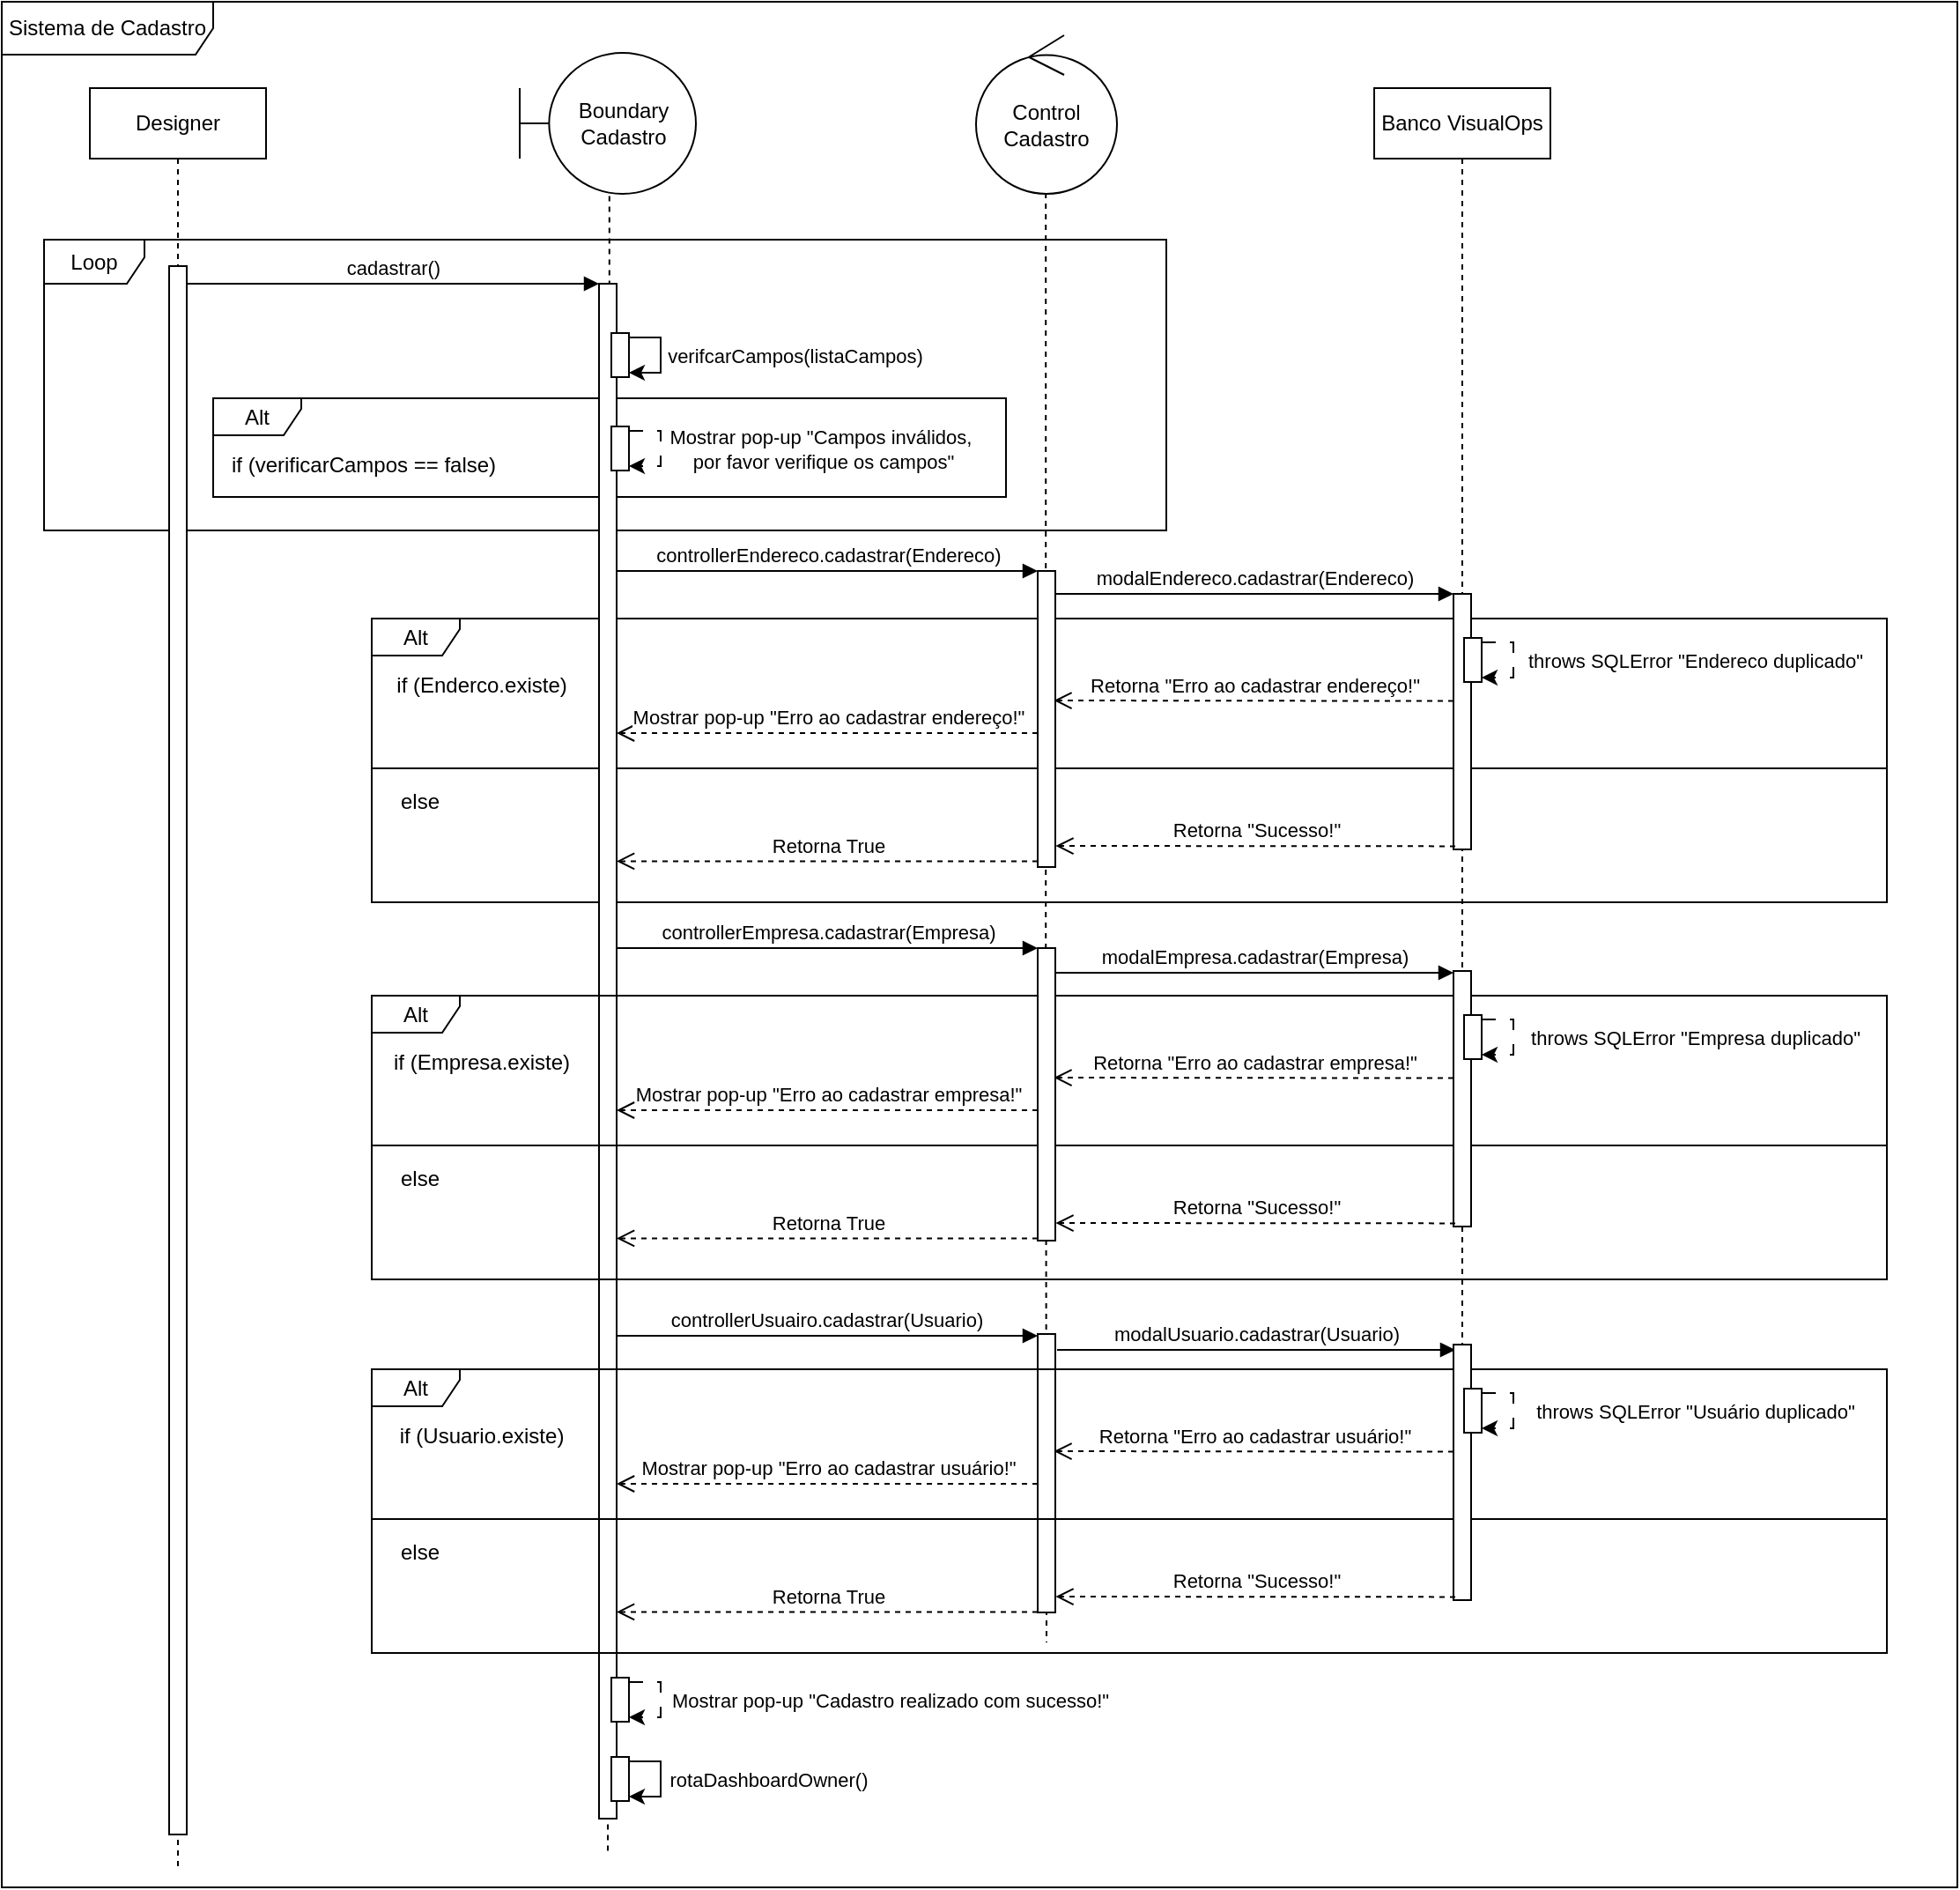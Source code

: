 <mxfile version="24.4.4" type="github">
  <diagram name="Page-1" id="2YBvvXClWsGukQMizWep">
    <mxGraphModel dx="2685" dy="1071" grid="1" gridSize="10" guides="1" tooltips="1" connect="1" arrows="1" fold="1" page="1" pageScale="1" pageWidth="850" pageHeight="1100" math="0" shadow="0">
      <root>
        <mxCell id="0" />
        <mxCell id="1" parent="0" />
        <mxCell id="_uDLiPHI1aGH4ykzQ4B9-1" value="" style="line;strokeWidth=1;fillColor=none;align=left;verticalAlign=middle;spacingTop=-1;spacingLeft=3;spacingRight=3;rotatable=0;labelPosition=right;points=[];portConstraint=eastwest;strokeColor=inherit;" vertex="1" parent="1">
          <mxGeometry x="-370" y="441" width="860" height="8" as="geometry" />
        </mxCell>
        <mxCell id="_uDLiPHI1aGH4ykzQ4B9-2" value="Alt" style="shape=umlFrame;whiteSpace=wrap;html=1;pointerEvents=0;width=50;height=21;" vertex="1" parent="1">
          <mxGeometry x="-370" y="360" width="860" height="161" as="geometry" />
        </mxCell>
        <mxCell id="_uDLiPHI1aGH4ykzQ4B9-3" value="Loop" style="shape=umlFrame;whiteSpace=wrap;html=1;pointerEvents=0;width=57;height=25;" vertex="1" parent="1">
          <mxGeometry x="-556" y="145" width="637" height="165" as="geometry" />
        </mxCell>
        <mxCell id="_uDLiPHI1aGH4ykzQ4B9-4" value="Alt" style="shape=umlFrame;whiteSpace=wrap;html=1;pointerEvents=0;width=50;height=21;" vertex="1" parent="1">
          <mxGeometry x="-460" y="235" width="450" height="56" as="geometry" />
        </mxCell>
        <mxCell id="_uDLiPHI1aGH4ykzQ4B9-5" style="edgeStyle=orthogonalEdgeStyle;rounded=0;orthogonalLoop=1;jettySize=auto;html=1;dashed=1;endArrow=none;endFill=0;exitX=0.509;exitY=1.015;exitDx=0;exitDy=0;exitPerimeter=0;" edge="1" parent="1" source="_uDLiPHI1aGH4ykzQ4B9-9">
          <mxGeometry relative="1" as="geometry">
            <mxPoint x="-236" y="1061" as="targetPoint" />
            <mxPoint x="-236" y="150.0" as="sourcePoint" />
          </mxGeometry>
        </mxCell>
        <mxCell id="_uDLiPHI1aGH4ykzQ4B9-6" value="Designer" style="shape=umlLifeline;perimeter=lifelinePerimeter;whiteSpace=wrap;html=1;container=0;dropTarget=0;collapsible=0;recursiveResize=0;outlineConnect=0;portConstraint=eastwest;newEdgeStyle={&quot;edgeStyle&quot;:&quot;elbowEdgeStyle&quot;,&quot;elbow&quot;:&quot;vertical&quot;,&quot;curved&quot;:0,&quot;rounded&quot;:0};" vertex="1" parent="1">
          <mxGeometry x="-530" y="59" width="100" height="1011" as="geometry" />
        </mxCell>
        <mxCell id="_uDLiPHI1aGH4ykzQ4B9-7" value="cadastrar()" style="html=1;verticalAlign=bottom;endArrow=block;edgeStyle=elbowEdgeStyle;elbow=vertical;curved=0;rounded=0;" edge="1" parent="1" source="_uDLiPHI1aGH4ykzQ4B9-8" target="_uDLiPHI1aGH4ykzQ4B9-22">
          <mxGeometry relative="1" as="geometry">
            <mxPoint x="-375" y="180" as="sourcePoint" />
            <Array as="points">
              <mxPoint x="-390" y="170" />
            </Array>
          </mxGeometry>
        </mxCell>
        <mxCell id="_uDLiPHI1aGH4ykzQ4B9-8" value="" style="html=1;points=[];perimeter=orthogonalPerimeter;outlineConnect=0;targetShapes=umlLifeline;portConstraint=eastwest;newEdgeStyle={&quot;edgeStyle&quot;:&quot;elbowEdgeStyle&quot;,&quot;elbow&quot;:&quot;vertical&quot;,&quot;curved&quot;:0,&quot;rounded&quot;:0};" vertex="1" parent="1">
          <mxGeometry x="-485" y="160" width="10" height="890" as="geometry" />
        </mxCell>
        <mxCell id="_uDLiPHI1aGH4ykzQ4B9-9" value="Boundary Cadastro" style="shape=umlBoundary;whiteSpace=wrap;html=1;" vertex="1" parent="1">
          <mxGeometry x="-286" y="39" width="100" height="80" as="geometry" />
        </mxCell>
        <mxCell id="_uDLiPHI1aGH4ykzQ4B9-10" style="edgeStyle=orthogonalEdgeStyle;rounded=0;orthogonalLoop=1;jettySize=auto;html=1;dashed=1;endArrow=none;endFill=0;exitX=0.495;exitY=0.995;exitDx=0;exitDy=0;exitPerimeter=0;" edge="1" parent="1" source="_uDLiPHI1aGH4ykzQ4B9-11">
          <mxGeometry relative="1" as="geometry">
            <mxPoint x="13" y="941" as="targetPoint" />
            <mxPoint x="13.0" y="150.0" as="sourcePoint" />
          </mxGeometry>
        </mxCell>
        <mxCell id="_uDLiPHI1aGH4ykzQ4B9-11" value="Control Cadastro" style="ellipse;shape=umlControl;whiteSpace=wrap;html=1;" vertex="1" parent="1">
          <mxGeometry x="-27" y="29" width="80" height="90" as="geometry" />
        </mxCell>
        <mxCell id="_uDLiPHI1aGH4ykzQ4B9-12" value="Sistema de Cadastro" style="shape=umlFrame;whiteSpace=wrap;html=1;pointerEvents=0;width=120;height=30;" vertex="1" parent="1">
          <mxGeometry x="-580" y="10" width="1110" height="1070" as="geometry" />
        </mxCell>
        <mxCell id="_uDLiPHI1aGH4ykzQ4B9-13" value="Retorna True" style="html=1;verticalAlign=bottom;endArrow=open;dashed=1;endSize=8;edgeStyle=elbowEdgeStyle;elbow=vertical;curved=0;rounded=0;" edge="1" parent="1">
          <mxGeometry relative="1" as="geometry">
            <mxPoint x="-231" y="497.72" as="targetPoint" />
            <Array as="points">
              <mxPoint x="-136" y="497.72" />
            </Array>
            <mxPoint x="8" y="497.72" as="sourcePoint" />
          </mxGeometry>
        </mxCell>
        <mxCell id="_uDLiPHI1aGH4ykzQ4B9-14" value="Banco VisualOps" style="shape=umlLifeline;perimeter=lifelinePerimeter;whiteSpace=wrap;html=1;container=0;dropTarget=0;collapsible=0;recursiveResize=0;outlineConnect=0;portConstraint=eastwest;newEdgeStyle={&quot;edgeStyle&quot;:&quot;elbowEdgeStyle&quot;,&quot;elbow&quot;:&quot;vertical&quot;,&quot;curved&quot;:0,&quot;rounded&quot;:0};" vertex="1" parent="1">
          <mxGeometry x="199" y="59" width="100" height="841" as="geometry" />
        </mxCell>
        <mxCell id="_uDLiPHI1aGH4ykzQ4B9-15" value="" style="html=1;points=[];perimeter=orthogonalPerimeter;outlineConnect=0;targetShapes=umlLifeline;portConstraint=eastwest;newEdgeStyle={&quot;edgeStyle&quot;:&quot;elbowEdgeStyle&quot;,&quot;elbow&quot;:&quot;vertical&quot;,&quot;curved&quot;:0,&quot;rounded&quot;:0};" vertex="1" parent="1">
          <mxGeometry x="8" y="333" width="10" height="168" as="geometry" />
        </mxCell>
        <mxCell id="_uDLiPHI1aGH4ykzQ4B9-16" value="" style="html=1;points=[];perimeter=orthogonalPerimeter;outlineConnect=0;targetShapes=umlLifeline;portConstraint=eastwest;newEdgeStyle={&quot;edgeStyle&quot;:&quot;elbowEdgeStyle&quot;,&quot;elbow&quot;:&quot;vertical&quot;,&quot;curved&quot;:0,&quot;rounded&quot;:0};" vertex="1" parent="1">
          <mxGeometry x="244" y="346" width="10" height="145" as="geometry" />
        </mxCell>
        <mxCell id="_uDLiPHI1aGH4ykzQ4B9-17" style="edgeStyle=elbowEdgeStyle;rounded=0;orthogonalLoop=1;jettySize=auto;html=1;elbow=horizontal;curved=0;dashed=1;dashPattern=8 8;" edge="1" parent="1" source="_uDLiPHI1aGH4ykzQ4B9-24" target="_uDLiPHI1aGH4ykzQ4B9-24">
          <mxGeometry relative="1" as="geometry">
            <Array as="points">
              <mxPoint x="-206" y="264" />
            </Array>
          </mxGeometry>
        </mxCell>
        <mxCell id="_uDLiPHI1aGH4ykzQ4B9-18" value="Mostrar pop-up &quot;Campos inválidos,&amp;nbsp;&lt;div&gt;por favor verifique os campos&quot;&lt;/div&gt;" style="edgeLabel;html=1;align=center;verticalAlign=middle;resizable=0;points=[];" vertex="1" connectable="0" parent="_uDLiPHI1aGH4ykzQ4B9-17">
          <mxGeometry x="0.232" relative="1" as="geometry">
            <mxPoint x="92" y="-6" as="offset" />
          </mxGeometry>
        </mxCell>
        <mxCell id="_uDLiPHI1aGH4ykzQ4B9-19" value="if (verificarCampos == false)" style="text;html=1;align=center;verticalAlign=middle;resizable=0;points=[];autosize=1;strokeColor=none;fillColor=none;" vertex="1" parent="1">
          <mxGeometry x="-460" y="258" width="170" height="30" as="geometry" />
        </mxCell>
        <mxCell id="_uDLiPHI1aGH4ykzQ4B9-20" style="edgeStyle=elbowEdgeStyle;rounded=0;orthogonalLoop=1;jettySize=auto;html=1;elbow=horizontal;curved=0;" edge="1" parent="1" source="_uDLiPHI1aGH4ykzQ4B9-23" target="_uDLiPHI1aGH4ykzQ4B9-23">
          <mxGeometry relative="1" as="geometry">
            <Array as="points">
              <mxPoint x="-206" y="211" />
            </Array>
          </mxGeometry>
        </mxCell>
        <mxCell id="_uDLiPHI1aGH4ykzQ4B9-21" value="verifcarCampos(listaCampos)" style="edgeLabel;html=1;align=center;verticalAlign=middle;resizable=0;points=[];" vertex="1" connectable="0" parent="_uDLiPHI1aGH4ykzQ4B9-20">
          <mxGeometry x="0.232" relative="1" as="geometry">
            <mxPoint x="76" y="-6" as="offset" />
          </mxGeometry>
        </mxCell>
        <mxCell id="_uDLiPHI1aGH4ykzQ4B9-22" value="" style="html=1;points=[];perimeter=orthogonalPerimeter;outlineConnect=0;targetShapes=umlLifeline;portConstraint=eastwest;newEdgeStyle={&quot;edgeStyle&quot;:&quot;elbowEdgeStyle&quot;,&quot;elbow&quot;:&quot;vertical&quot;,&quot;curved&quot;:0,&quot;rounded&quot;:0};" vertex="1" parent="1">
          <mxGeometry x="-241" y="170" width="10" height="871" as="geometry" />
        </mxCell>
        <mxCell id="_uDLiPHI1aGH4ykzQ4B9-23" value="" style="html=1;points=[];perimeter=orthogonalPerimeter;outlineConnect=0;targetShapes=umlLifeline;portConstraint=eastwest;newEdgeStyle={&quot;edgeStyle&quot;:&quot;elbowEdgeStyle&quot;,&quot;elbow&quot;:&quot;vertical&quot;,&quot;curved&quot;:0,&quot;rounded&quot;:0};" vertex="1" parent="1">
          <mxGeometry x="-234" y="198" width="10" height="25" as="geometry" />
        </mxCell>
        <mxCell id="_uDLiPHI1aGH4ykzQ4B9-24" value="" style="html=1;points=[];perimeter=orthogonalPerimeter;outlineConnect=0;targetShapes=umlLifeline;portConstraint=eastwest;newEdgeStyle={&quot;edgeStyle&quot;:&quot;elbowEdgeStyle&quot;,&quot;elbow&quot;:&quot;vertical&quot;,&quot;curved&quot;:0,&quot;rounded&quot;:0};" vertex="1" parent="1">
          <mxGeometry x="-234" y="251" width="10" height="25" as="geometry" />
        </mxCell>
        <mxCell id="_uDLiPHI1aGH4ykzQ4B9-25" value="controllerUsuairo.cadastrar(Usuario)" style="html=1;verticalAlign=bottom;endArrow=block;edgeStyle=elbowEdgeStyle;elbow=vertical;curved=0;rounded=0;" edge="1" parent="1">
          <mxGeometry x="-0.004" relative="1" as="geometry">
            <mxPoint x="-231" y="767" as="sourcePoint" />
            <Array as="points">
              <mxPoint x="-146" y="767" />
            </Array>
            <mxPoint x="8" y="767" as="targetPoint" />
            <mxPoint as="offset" />
          </mxGeometry>
        </mxCell>
        <mxCell id="_uDLiPHI1aGH4ykzQ4B9-26" value="modalUsuario.cadastrar(Usuario)" style="html=1;verticalAlign=bottom;endArrow=block;edgeStyle=elbowEdgeStyle;elbow=vertical;curved=0;rounded=0;" edge="1" parent="1">
          <mxGeometry relative="1" as="geometry">
            <mxPoint x="19" y="775" as="sourcePoint" />
            <Array as="points">
              <mxPoint x="104" y="775" />
            </Array>
            <mxPoint x="245" y="775" as="targetPoint" />
          </mxGeometry>
        </mxCell>
        <mxCell id="_uDLiPHI1aGH4ykzQ4B9-27" value="controllerEndereco.cadastrar(Endereco)" style="html=1;verticalAlign=bottom;endArrow=block;edgeStyle=elbowEdgeStyle;elbow=vertical;curved=0;rounded=0;" edge="1" parent="1">
          <mxGeometry relative="1" as="geometry">
            <mxPoint x="-231" y="333" as="sourcePoint" />
            <Array as="points">
              <mxPoint x="-146" y="333" />
            </Array>
            <mxPoint x="8" y="333" as="targetPoint" />
          </mxGeometry>
        </mxCell>
        <mxCell id="_uDLiPHI1aGH4ykzQ4B9-28" value="modalEndereco.cadastrar(Endereco)" style="html=1;verticalAlign=bottom;endArrow=block;edgeStyle=elbowEdgeStyle;elbow=vertical;curved=0;rounded=0;" edge="1" parent="1">
          <mxGeometry relative="1" as="geometry">
            <mxPoint x="18" y="346" as="sourcePoint" />
            <Array as="points">
              <mxPoint x="103" y="346" />
            </Array>
            <mxPoint x="244" y="346" as="targetPoint" />
          </mxGeometry>
        </mxCell>
        <mxCell id="_uDLiPHI1aGH4ykzQ4B9-29" value="if (Enderco.existe)" style="text;html=1;align=center;verticalAlign=middle;resizable=0;points=[];autosize=1;strokeColor=none;fillColor=none;" vertex="1" parent="1">
          <mxGeometry x="-368" y="383" width="120" height="30" as="geometry" />
        </mxCell>
        <mxCell id="_uDLiPHI1aGH4ykzQ4B9-30" style="edgeStyle=elbowEdgeStyle;rounded=0;orthogonalLoop=1;jettySize=auto;html=1;elbow=horizontal;curved=0;dashed=1;dashPattern=8 8;" edge="1" parent="1" source="_uDLiPHI1aGH4ykzQ4B9-32" target="_uDLiPHI1aGH4ykzQ4B9-32">
          <mxGeometry relative="1" as="geometry">
            <Array as="points">
              <mxPoint x="278" y="384" />
            </Array>
          </mxGeometry>
        </mxCell>
        <mxCell id="_uDLiPHI1aGH4ykzQ4B9-31" value="throws SQLError &quot;Endereco duplicado&quot;" style="edgeLabel;html=1;align=center;verticalAlign=middle;resizable=0;points=[];" vertex="1" connectable="0" parent="_uDLiPHI1aGH4ykzQ4B9-30">
          <mxGeometry x="0.232" relative="1" as="geometry">
            <mxPoint x="103" y="-6" as="offset" />
          </mxGeometry>
        </mxCell>
        <mxCell id="_uDLiPHI1aGH4ykzQ4B9-32" value="" style="html=1;points=[];perimeter=orthogonalPerimeter;outlineConnect=0;targetShapes=umlLifeline;portConstraint=eastwest;newEdgeStyle={&quot;edgeStyle&quot;:&quot;elbowEdgeStyle&quot;,&quot;elbow&quot;:&quot;vertical&quot;,&quot;curved&quot;:0,&quot;rounded&quot;:0};" vertex="1" parent="1">
          <mxGeometry x="250" y="371" width="10" height="25" as="geometry" />
        </mxCell>
        <mxCell id="_uDLiPHI1aGH4ykzQ4B9-33" value="Mostrar pop-up &quot;Erro ao cadastrar endereço!&quot;" style="html=1;verticalAlign=bottom;endArrow=open;dashed=1;endSize=8;edgeStyle=elbowEdgeStyle;elbow=vertical;curved=0;rounded=0;" edge="1" parent="1">
          <mxGeometry relative="1" as="geometry">
            <mxPoint x="-231" y="425" as="targetPoint" />
            <Array as="points">
              <mxPoint x="-136" y="425" />
            </Array>
            <mxPoint x="8" y="425" as="sourcePoint" />
            <mxPoint as="offset" />
          </mxGeometry>
        </mxCell>
        <mxCell id="_uDLiPHI1aGH4ykzQ4B9-34" value="controllerEmpresa.cadastrar(Empresa)" style="html=1;verticalAlign=bottom;endArrow=block;edgeStyle=elbowEdgeStyle;elbow=vertical;curved=0;rounded=0;" edge="1" parent="1">
          <mxGeometry relative="1" as="geometry">
            <mxPoint x="-231" y="547" as="sourcePoint" />
            <Array as="points">
              <mxPoint x="-146" y="547" />
            </Array>
            <mxPoint x="8" y="547" as="targetPoint" />
          </mxGeometry>
        </mxCell>
        <mxCell id="_uDLiPHI1aGH4ykzQ4B9-35" value="modalEmpresa.cadastrar(Empresa)" style="html=1;verticalAlign=bottom;endArrow=block;edgeStyle=elbowEdgeStyle;elbow=vertical;curved=0;rounded=0;" edge="1" parent="1">
          <mxGeometry relative="1" as="geometry">
            <mxPoint x="18" y="561" as="sourcePoint" />
            <Array as="points">
              <mxPoint x="103" y="561" />
            </Array>
            <mxPoint x="244" y="561" as="targetPoint" />
          </mxGeometry>
        </mxCell>
        <mxCell id="_uDLiPHI1aGH4ykzQ4B9-36" value="" style="html=1;points=[];perimeter=orthogonalPerimeter;outlineConnect=0;targetShapes=umlLifeline;portConstraint=eastwest;newEdgeStyle={&quot;edgeStyle&quot;:&quot;elbowEdgeStyle&quot;,&quot;elbow&quot;:&quot;vertical&quot;,&quot;curved&quot;:0,&quot;rounded&quot;:0};" vertex="1" parent="1">
          <mxGeometry x="8" y="766" width="10" height="158" as="geometry" />
        </mxCell>
        <mxCell id="_uDLiPHI1aGH4ykzQ4B9-37" style="edgeStyle=elbowEdgeStyle;rounded=0;orthogonalLoop=1;jettySize=auto;html=1;elbow=horizontal;curved=0;dashed=1;dashPattern=8 8;" edge="1" parent="1" source="_uDLiPHI1aGH4ykzQ4B9-39" target="_uDLiPHI1aGH4ykzQ4B9-39">
          <mxGeometry relative="1" as="geometry">
            <Array as="points">
              <mxPoint x="-206" y="974" />
            </Array>
          </mxGeometry>
        </mxCell>
        <mxCell id="_uDLiPHI1aGH4ykzQ4B9-38" value="Mostrar pop-up &quot;Cadastro realizado com sucesso!&quot;" style="edgeLabel;html=1;align=center;verticalAlign=middle;resizable=0;points=[];" vertex="1" connectable="0" parent="_uDLiPHI1aGH4ykzQ4B9-37">
          <mxGeometry x="0.232" relative="1" as="geometry">
            <mxPoint x="130" y="-6" as="offset" />
          </mxGeometry>
        </mxCell>
        <mxCell id="_uDLiPHI1aGH4ykzQ4B9-39" value="" style="html=1;points=[];perimeter=orthogonalPerimeter;outlineConnect=0;targetShapes=umlLifeline;portConstraint=eastwest;newEdgeStyle={&quot;edgeStyle&quot;:&quot;elbowEdgeStyle&quot;,&quot;elbow&quot;:&quot;vertical&quot;,&quot;curved&quot;:0,&quot;rounded&quot;:0};" vertex="1" parent="1">
          <mxGeometry x="-234" y="961" width="10" height="25" as="geometry" />
        </mxCell>
        <mxCell id="_uDLiPHI1aGH4ykzQ4B9-40" style="edgeStyle=elbowEdgeStyle;rounded=0;orthogonalLoop=1;jettySize=auto;html=1;elbow=horizontal;curved=0;" edge="1" parent="1" source="_uDLiPHI1aGH4ykzQ4B9-42" target="_uDLiPHI1aGH4ykzQ4B9-42">
          <mxGeometry relative="1" as="geometry">
            <Array as="points">
              <mxPoint x="-206" y="1019" />
            </Array>
          </mxGeometry>
        </mxCell>
        <mxCell id="_uDLiPHI1aGH4ykzQ4B9-41" value="rotaDashboardOwner()" style="edgeLabel;html=1;align=center;verticalAlign=middle;resizable=0;points=[];" vertex="1" connectable="0" parent="_uDLiPHI1aGH4ykzQ4B9-40">
          <mxGeometry x="0.232" relative="1" as="geometry">
            <mxPoint x="61" y="-6" as="offset" />
          </mxGeometry>
        </mxCell>
        <mxCell id="_uDLiPHI1aGH4ykzQ4B9-42" value="" style="html=1;points=[];perimeter=orthogonalPerimeter;outlineConnect=0;targetShapes=umlLifeline;portConstraint=eastwest;newEdgeStyle={&quot;edgeStyle&quot;:&quot;elbowEdgeStyle&quot;,&quot;elbow&quot;:&quot;vertical&quot;,&quot;curved&quot;:0,&quot;rounded&quot;:0};" vertex="1" parent="1">
          <mxGeometry x="-234" y="1006" width="10" height="25" as="geometry" />
        </mxCell>
        <mxCell id="_uDLiPHI1aGH4ykzQ4B9-43" value="Retorna &quot;Erro ao cadastrar endereço!&quot;" style="html=1;verticalAlign=bottom;endArrow=open;dashed=1;endSize=8;edgeStyle=elbowEdgeStyle;elbow=vertical;curved=0;rounded=0;entryX=0.92;entryY=0.598;entryDx=0;entryDy=0;entryPerimeter=0;" edge="1" parent="1">
          <mxGeometry relative="1" as="geometry">
            <mxPoint x="17.2" y="406.604" as="targetPoint" />
            <Array as="points" />
            <mxPoint x="244" y="406.8" as="sourcePoint" />
            <mxPoint as="offset" />
          </mxGeometry>
        </mxCell>
        <mxCell id="_uDLiPHI1aGH4ykzQ4B9-44" value="Retorna &quot;Sucesso!&quot;" style="html=1;verticalAlign=bottom;endArrow=open;dashed=1;endSize=8;edgeStyle=elbowEdgeStyle;elbow=vertical;curved=0;rounded=0;entryX=0.92;entryY=0.598;entryDx=0;entryDy=0;entryPerimeter=0;" edge="1" parent="1">
          <mxGeometry relative="1" as="geometry">
            <mxPoint x="18.2" y="489.004" as="targetPoint" />
            <Array as="points" />
            <mxPoint x="245" y="489.2" as="sourcePoint" />
            <mxPoint as="offset" />
          </mxGeometry>
        </mxCell>
        <mxCell id="_uDLiPHI1aGH4ykzQ4B9-45" value="else" style="text;html=1;align=center;verticalAlign=middle;resizable=0;points=[];autosize=1;strokeColor=none;fillColor=none;" vertex="1" parent="1">
          <mxGeometry x="-368" y="449" width="50" height="30" as="geometry" />
        </mxCell>
        <mxCell id="_uDLiPHI1aGH4ykzQ4B9-46" value="" style="line;strokeWidth=1;fillColor=none;align=left;verticalAlign=middle;spacingTop=-1;spacingLeft=3;spacingRight=3;rotatable=0;labelPosition=right;points=[];portConstraint=eastwest;strokeColor=inherit;" vertex="1" parent="1">
          <mxGeometry x="-370" y="655" width="860" height="8" as="geometry" />
        </mxCell>
        <mxCell id="_uDLiPHI1aGH4ykzQ4B9-47" value="Alt" style="shape=umlFrame;whiteSpace=wrap;html=1;pointerEvents=0;width=50;height=21;" vertex="1" parent="1">
          <mxGeometry x="-370" y="574" width="860" height="161" as="geometry" />
        </mxCell>
        <mxCell id="_uDLiPHI1aGH4ykzQ4B9-48" value="Retorna True" style="html=1;verticalAlign=bottom;endArrow=open;dashed=1;endSize=8;edgeStyle=elbowEdgeStyle;elbow=vertical;curved=0;rounded=0;" edge="1" parent="1">
          <mxGeometry relative="1" as="geometry">
            <mxPoint x="-231" y="711.72" as="targetPoint" />
            <Array as="points">
              <mxPoint x="-136" y="711.72" />
            </Array>
            <mxPoint x="8" y="711.72" as="sourcePoint" />
          </mxGeometry>
        </mxCell>
        <mxCell id="_uDLiPHI1aGH4ykzQ4B9-49" value="" style="html=1;points=[];perimeter=orthogonalPerimeter;outlineConnect=0;targetShapes=umlLifeline;portConstraint=eastwest;newEdgeStyle={&quot;edgeStyle&quot;:&quot;elbowEdgeStyle&quot;,&quot;elbow&quot;:&quot;vertical&quot;,&quot;curved&quot;:0,&quot;rounded&quot;:0};" vertex="1" parent="1">
          <mxGeometry x="244" y="560" width="10" height="145" as="geometry" />
        </mxCell>
        <mxCell id="_uDLiPHI1aGH4ykzQ4B9-50" value="if (Empresa.existe)" style="text;html=1;align=center;verticalAlign=middle;resizable=0;points=[];autosize=1;strokeColor=none;fillColor=none;" vertex="1" parent="1">
          <mxGeometry x="-368" y="597" width="120" height="30" as="geometry" />
        </mxCell>
        <mxCell id="_uDLiPHI1aGH4ykzQ4B9-51" style="edgeStyle=elbowEdgeStyle;rounded=0;orthogonalLoop=1;jettySize=auto;html=1;elbow=horizontal;curved=0;dashed=1;dashPattern=8 8;" edge="1" parent="1" source="_uDLiPHI1aGH4ykzQ4B9-53" target="_uDLiPHI1aGH4ykzQ4B9-53">
          <mxGeometry relative="1" as="geometry">
            <Array as="points">
              <mxPoint x="278" y="598" />
            </Array>
          </mxGeometry>
        </mxCell>
        <mxCell id="_uDLiPHI1aGH4ykzQ4B9-52" value="throws SQLError &quot;Empresa duplicado&quot;" style="edgeLabel;html=1;align=center;verticalAlign=middle;resizable=0;points=[];" vertex="1" connectable="0" parent="_uDLiPHI1aGH4ykzQ4B9-51">
          <mxGeometry x="0.232" relative="1" as="geometry">
            <mxPoint x="103" y="-6" as="offset" />
          </mxGeometry>
        </mxCell>
        <mxCell id="_uDLiPHI1aGH4ykzQ4B9-53" value="" style="html=1;points=[];perimeter=orthogonalPerimeter;outlineConnect=0;targetShapes=umlLifeline;portConstraint=eastwest;newEdgeStyle={&quot;edgeStyle&quot;:&quot;elbowEdgeStyle&quot;,&quot;elbow&quot;:&quot;vertical&quot;,&quot;curved&quot;:0,&quot;rounded&quot;:0};" vertex="1" parent="1">
          <mxGeometry x="250" y="585" width="10" height="25" as="geometry" />
        </mxCell>
        <mxCell id="_uDLiPHI1aGH4ykzQ4B9-54" value="Mostrar pop-up &quot;Erro ao cadastrar empresa!&quot;" style="html=1;verticalAlign=bottom;endArrow=open;dashed=1;endSize=8;edgeStyle=elbowEdgeStyle;elbow=vertical;curved=0;rounded=0;" edge="1" parent="1">
          <mxGeometry relative="1" as="geometry">
            <mxPoint x="-231" y="639" as="targetPoint" />
            <Array as="points">
              <mxPoint x="-136" y="639" />
            </Array>
            <mxPoint x="8" y="639" as="sourcePoint" />
            <mxPoint as="offset" />
          </mxGeometry>
        </mxCell>
        <mxCell id="_uDLiPHI1aGH4ykzQ4B9-55" value="Retorna &quot;Erro ao cadastrar empresa!&quot;" style="html=1;verticalAlign=bottom;endArrow=open;dashed=1;endSize=8;edgeStyle=elbowEdgeStyle;elbow=vertical;curved=0;rounded=0;entryX=0.92;entryY=0.598;entryDx=0;entryDy=0;entryPerimeter=0;" edge="1" parent="1">
          <mxGeometry relative="1" as="geometry">
            <mxPoint x="17.2" y="620.604" as="targetPoint" />
            <Array as="points" />
            <mxPoint x="244" y="620.8" as="sourcePoint" />
            <mxPoint as="offset" />
          </mxGeometry>
        </mxCell>
        <mxCell id="_uDLiPHI1aGH4ykzQ4B9-56" value="Retorna &quot;Sucesso!&quot;" style="html=1;verticalAlign=bottom;endArrow=open;dashed=1;endSize=8;edgeStyle=elbowEdgeStyle;elbow=vertical;curved=0;rounded=0;entryX=0.92;entryY=0.598;entryDx=0;entryDy=0;entryPerimeter=0;" edge="1" parent="1">
          <mxGeometry relative="1" as="geometry">
            <mxPoint x="18.2" y="703.004" as="targetPoint" />
            <Array as="points" />
            <mxPoint x="245" y="703.2" as="sourcePoint" />
            <mxPoint as="offset" />
          </mxGeometry>
        </mxCell>
        <mxCell id="_uDLiPHI1aGH4ykzQ4B9-57" value="else" style="text;html=1;align=center;verticalAlign=middle;resizable=0;points=[];autosize=1;strokeColor=none;fillColor=none;" vertex="1" parent="1">
          <mxGeometry x="-368" y="663" width="50" height="30" as="geometry" />
        </mxCell>
        <mxCell id="_uDLiPHI1aGH4ykzQ4B9-58" value="" style="line;strokeWidth=1;fillColor=none;align=left;verticalAlign=middle;spacingTop=-1;spacingLeft=3;spacingRight=3;rotatable=0;labelPosition=right;points=[];portConstraint=eastwest;strokeColor=inherit;" vertex="1" parent="1">
          <mxGeometry x="-370" y="867" width="860" height="8" as="geometry" />
        </mxCell>
        <mxCell id="_uDLiPHI1aGH4ykzQ4B9-59" value="Alt" style="shape=umlFrame;whiteSpace=wrap;html=1;pointerEvents=0;width=50;height=21;" vertex="1" parent="1">
          <mxGeometry x="-370" y="786" width="860" height="161" as="geometry" />
        </mxCell>
        <mxCell id="_uDLiPHI1aGH4ykzQ4B9-60" value="Retorna True" style="html=1;verticalAlign=bottom;endArrow=open;dashed=1;endSize=8;edgeStyle=elbowEdgeStyle;elbow=vertical;curved=0;rounded=0;" edge="1" parent="1">
          <mxGeometry relative="1" as="geometry">
            <mxPoint x="-231" y="923.72" as="targetPoint" />
            <Array as="points">
              <mxPoint x="-136" y="923.72" />
            </Array>
            <mxPoint x="8" y="923.72" as="sourcePoint" />
          </mxGeometry>
        </mxCell>
        <mxCell id="_uDLiPHI1aGH4ykzQ4B9-61" value="" style="html=1;points=[];perimeter=orthogonalPerimeter;outlineConnect=0;targetShapes=umlLifeline;portConstraint=eastwest;newEdgeStyle={&quot;edgeStyle&quot;:&quot;elbowEdgeStyle&quot;,&quot;elbow&quot;:&quot;vertical&quot;,&quot;curved&quot;:0,&quot;rounded&quot;:0};" vertex="1" parent="1">
          <mxGeometry x="244" y="772" width="10" height="145" as="geometry" />
        </mxCell>
        <mxCell id="_uDLiPHI1aGH4ykzQ4B9-62" value="if (Usuario.existe)" style="text;html=1;align=center;verticalAlign=middle;resizable=0;points=[];autosize=1;strokeColor=none;fillColor=none;" vertex="1" parent="1">
          <mxGeometry x="-368" y="809" width="120" height="30" as="geometry" />
        </mxCell>
        <mxCell id="_uDLiPHI1aGH4ykzQ4B9-63" style="edgeStyle=elbowEdgeStyle;rounded=0;orthogonalLoop=1;jettySize=auto;html=1;elbow=horizontal;curved=0;dashed=1;dashPattern=8 8;" edge="1" parent="1" source="_uDLiPHI1aGH4ykzQ4B9-65" target="_uDLiPHI1aGH4ykzQ4B9-65">
          <mxGeometry relative="1" as="geometry">
            <Array as="points">
              <mxPoint x="278" y="810" />
            </Array>
          </mxGeometry>
        </mxCell>
        <mxCell id="_uDLiPHI1aGH4ykzQ4B9-64" value="throws SQLError &quot;Usuário duplicado&quot;" style="edgeLabel;html=1;align=center;verticalAlign=middle;resizable=0;points=[];" vertex="1" connectable="0" parent="_uDLiPHI1aGH4ykzQ4B9-63">
          <mxGeometry x="0.232" relative="1" as="geometry">
            <mxPoint x="103" y="-6" as="offset" />
          </mxGeometry>
        </mxCell>
        <mxCell id="_uDLiPHI1aGH4ykzQ4B9-65" value="" style="html=1;points=[];perimeter=orthogonalPerimeter;outlineConnect=0;targetShapes=umlLifeline;portConstraint=eastwest;newEdgeStyle={&quot;edgeStyle&quot;:&quot;elbowEdgeStyle&quot;,&quot;elbow&quot;:&quot;vertical&quot;,&quot;curved&quot;:0,&quot;rounded&quot;:0};" vertex="1" parent="1">
          <mxGeometry x="250" y="797" width="10" height="25" as="geometry" />
        </mxCell>
        <mxCell id="_uDLiPHI1aGH4ykzQ4B9-66" value="Mostrar pop-up &quot;Erro ao cadastrar usuário!&quot;" style="html=1;verticalAlign=bottom;endArrow=open;dashed=1;endSize=8;edgeStyle=elbowEdgeStyle;elbow=vertical;curved=0;rounded=0;" edge="1" parent="1">
          <mxGeometry relative="1" as="geometry">
            <mxPoint x="-231" y="851" as="targetPoint" />
            <Array as="points">
              <mxPoint x="-136" y="851" />
            </Array>
            <mxPoint x="8" y="851" as="sourcePoint" />
            <mxPoint as="offset" />
          </mxGeometry>
        </mxCell>
        <mxCell id="_uDLiPHI1aGH4ykzQ4B9-67" value="Retorna &quot;Erro ao cadastrar usuário!&quot;" style="html=1;verticalAlign=bottom;endArrow=open;dashed=1;endSize=8;edgeStyle=elbowEdgeStyle;elbow=vertical;curved=0;rounded=0;entryX=0.92;entryY=0.598;entryDx=0;entryDy=0;entryPerimeter=0;" edge="1" parent="1">
          <mxGeometry relative="1" as="geometry">
            <mxPoint x="17.2" y="832.604" as="targetPoint" />
            <Array as="points" />
            <mxPoint x="244" y="832.8" as="sourcePoint" />
            <mxPoint as="offset" />
          </mxGeometry>
        </mxCell>
        <mxCell id="_uDLiPHI1aGH4ykzQ4B9-68" value="Retorna &quot;Sucesso!&quot;" style="html=1;verticalAlign=bottom;endArrow=open;dashed=1;endSize=8;edgeStyle=elbowEdgeStyle;elbow=vertical;curved=0;rounded=0;entryX=0.92;entryY=0.598;entryDx=0;entryDy=0;entryPerimeter=0;" edge="1" parent="1">
          <mxGeometry relative="1" as="geometry">
            <mxPoint x="18.2" y="915.004" as="targetPoint" />
            <Array as="points" />
            <mxPoint x="245" y="915.2" as="sourcePoint" />
            <mxPoint as="offset" />
          </mxGeometry>
        </mxCell>
        <mxCell id="_uDLiPHI1aGH4ykzQ4B9-69" value="else" style="text;html=1;align=center;verticalAlign=middle;resizable=0;points=[];autosize=1;strokeColor=none;fillColor=none;" vertex="1" parent="1">
          <mxGeometry x="-368" y="875" width="50" height="30" as="geometry" />
        </mxCell>
        <mxCell id="_uDLiPHI1aGH4ykzQ4B9-70" value="" style="html=1;points=[];perimeter=orthogonalPerimeter;outlineConnect=0;targetShapes=umlLifeline;portConstraint=eastwest;newEdgeStyle={&quot;edgeStyle&quot;:&quot;elbowEdgeStyle&quot;,&quot;elbow&quot;:&quot;vertical&quot;,&quot;curved&quot;:0,&quot;rounded&quot;:0};" vertex="1" parent="1">
          <mxGeometry x="8" y="547" width="10" height="166" as="geometry" />
        </mxCell>
      </root>
    </mxGraphModel>
  </diagram>
</mxfile>
